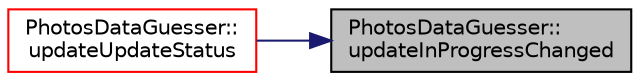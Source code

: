 digraph "PhotosDataGuesser::updateInProgressChanged"
{
 // LATEX_PDF_SIZE
  edge [fontname="Helvetica",fontsize="10",labelfontname="Helvetica",labelfontsize="10"];
  node [fontname="Helvetica",fontsize="10",shape=record];
  rankdir="RL";
  Node1 [label="PhotosDataGuesser::\lupdateInProgressChanged",height=0.2,width=0.4,color="black", fillcolor="grey75", style="filled", fontcolor="black",tooltip=" "];
  Node1 -> Node2 [dir="back",color="midnightblue",fontsize="10",style="solid",fontname="Helvetica"];
  Node2 [label="PhotosDataGuesser::\lupdateUpdateStatus",height=0.2,width=0.4,color="red", fillcolor="white", style="filled",URL="$class_photos_data_guesser.html#aee41834a5811af02abe2abbb549dca4b",tooltip=" "];
}
